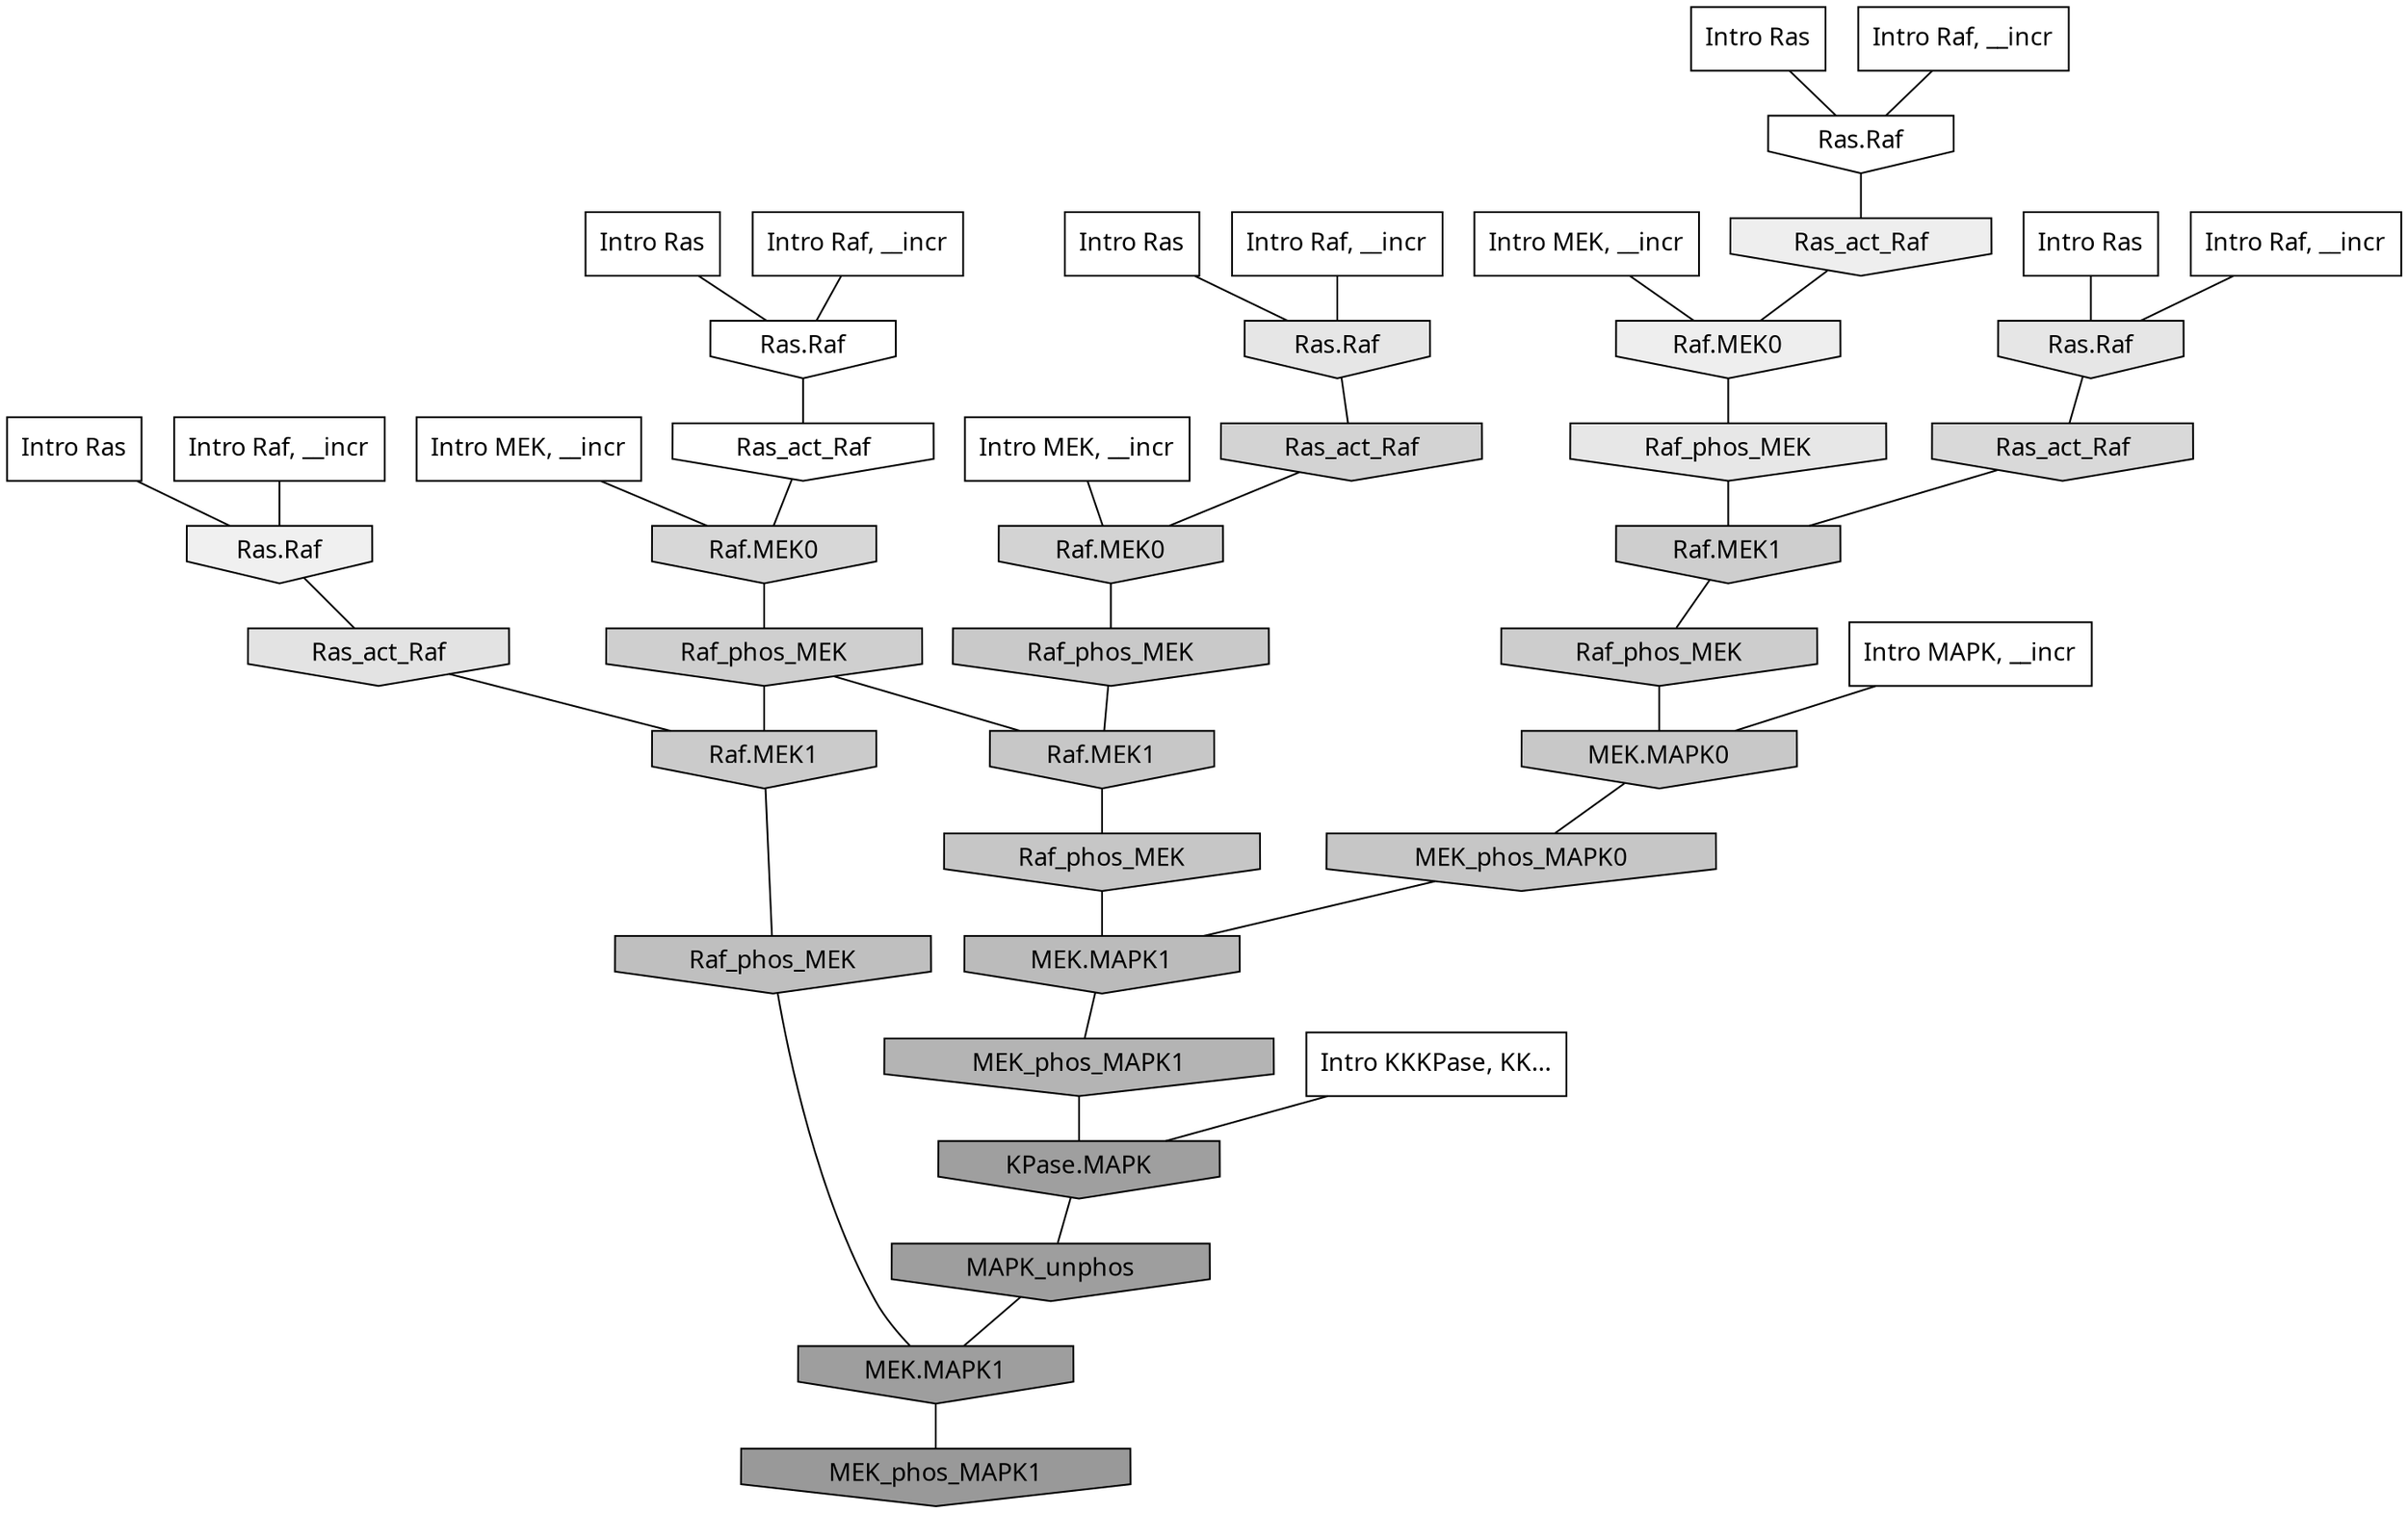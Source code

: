 digraph G{
  rankdir="TB";
  ranksep=0.30;
  node [fontname="CMU Serif"];
  edge [fontname="CMU Serif"];
  
  3 [label="Intro Ras", shape=rectangle, style=filled, fillcolor="0.000 0.000 1.000"]
  
  18 [label="Intro Ras", shape=rectangle, style=filled, fillcolor="0.000 0.000 1.000"]
  
  41 [label="Intro Ras", shape=rectangle, style=filled, fillcolor="0.000 0.000 1.000"]
  
  46 [label="Intro Ras", shape=rectangle, style=filled, fillcolor="0.000 0.000 1.000"]
  
  50 [label="Intro Ras", shape=rectangle, style=filled, fillcolor="0.000 0.000 1.000"]
  
  124 [label="Intro Raf, __incr", shape=rectangle, style=filled, fillcolor="0.000 0.000 1.000"]
  
  847 [label="Intro Raf, __incr", shape=rectangle, style=filled, fillcolor="0.000 0.000 1.000"]
  
  979 [label="Intro Raf, __incr", shape=rectangle, style=filled, fillcolor="0.000 0.000 1.000"]
  
  1018 [label="Intro Raf, __incr", shape=rectangle, style=filled, fillcolor="0.000 0.000 1.000"]
  
  1021 [label="Intro Raf, __incr", shape=rectangle, style=filled, fillcolor="0.000 0.000 1.000"]
  
  1430 [label="Intro MEK, __incr", shape=rectangle, style=filled, fillcolor="0.000 0.000 1.000"]
  
  1813 [label="Intro MEK, __incr", shape=rectangle, style=filled, fillcolor="0.000 0.000 1.000"]
  
  2095 [label="Intro MEK, __incr", shape=rectangle, style=filled, fillcolor="0.000 0.000 1.000"]
  
  3099 [label="Intro MAPK, __incr", shape=rectangle, style=filled, fillcolor="0.000 0.000 1.000"]
  
  3145 [label="Intro KKKPase, KK...", shape=rectangle, style=filled, fillcolor="0.000 0.000 1.000"]
  
  3259 [label="Ras.Raf", shape=invhouse, style=filled, fillcolor="0.000 0.000 1.000"]
  
  3271 [label="Ras.Raf", shape=invhouse, style=filled, fillcolor="0.000 0.000 1.000"]
  
  3299 [label="Ras_act_Raf", shape=invhouse, style=filled, fillcolor="0.000 0.000 1.000"]
  
  3979 [label="Ras.Raf", shape=invhouse, style=filled, fillcolor="0.000 0.000 0.940"]
  
  4129 [label="Ras_act_Raf", shape=invhouse, style=filled, fillcolor="0.000 0.000 0.932"]
  
  4132 [label="Raf.MEK0", shape=invhouse, style=filled, fillcolor="0.000 0.000 0.932"]
  
  4593 [label="Raf_phos_MEK", shape=invhouse, style=filled, fillcolor="0.000 0.000 0.905"]
  
  4659 [label="Ras.Raf", shape=invhouse, style=filled, fillcolor="0.000 0.000 0.902"]
  
  4718 [label="Ras.Raf", shape=invhouse, style=filled, fillcolor="0.000 0.000 0.899"]
  
  4903 [label="Ras_act_Raf", shape=invhouse, style=filled, fillcolor="0.000 0.000 0.890"]
  
  5721 [label="Ras_act_Raf", shape=invhouse, style=filled, fillcolor="0.000 0.000 0.851"]
  
  5964 [label="Raf.MEK0", shape=invhouse, style=filled, fillcolor="0.000 0.000 0.842"]
  
  6291 [label="Ras_act_Raf", shape=invhouse, style=filled, fillcolor="0.000 0.000 0.828"]
  
  6293 [label="Raf.MEK0", shape=invhouse, style=filled, fillcolor="0.000 0.000 0.828"]
  
  6816 [label="Raf_phos_MEK", shape=invhouse, style=filled, fillcolor="0.000 0.000 0.811"]
  
  6916 [label="Raf.MEK1", shape=invhouse, style=filled, fillcolor="0.000 0.000 0.808"]
  
  7046 [label="Raf_phos_MEK", shape=invhouse, style=filled, fillcolor="0.000 0.000 0.804"]
  
  7522 [label="Raf.MEK1", shape=invhouse, style=filled, fillcolor="0.000 0.000 0.793"]
  
  7732 [label="Raf_phos_MEK", shape=invhouse, style=filled, fillcolor="0.000 0.000 0.787"]
  
  7821 [label="MEK.MAPK0", shape=invhouse, style=filled, fillcolor="0.000 0.000 0.785"]
  
  7974 [label="Raf.MEK1", shape=invhouse, style=filled, fillcolor="0.000 0.000 0.780"]
  
  8271 [label="MEK_phos_MAPK0", shape=invhouse, style=filled, fillcolor="0.000 0.000 0.774"]
  
  8273 [label="Raf_phos_MEK", shape=invhouse, style=filled, fillcolor="0.000 0.000 0.774"]
  
  9242 [label="Raf_phos_MEK", shape=invhouse, style=filled, fillcolor="0.000 0.000 0.750"]
  
  10225 [label="MEK.MAPK1", shape=invhouse, style=filled, fillcolor="0.000 0.000 0.732"]
  
  11896 [label="MEK_phos_MAPK1", shape=invhouse, style=filled, fillcolor="0.000 0.000 0.706"]
  
  17371 [label="KPase.MAPK", shape=invhouse, style=filled, fillcolor="0.000 0.000 0.624"]
  
  17532 [label="MAPK_unphos", shape=invhouse, style=filled, fillcolor="0.000 0.000 0.619"]
  
  17534 [label="MEK.MAPK1", shape=invhouse, style=filled, fillcolor="0.000 0.000 0.619"]
  
  18139 [label="MEK_phos_MAPK1", shape=invhouse, style=filled, fillcolor="0.000 0.000 0.600"]
  
  
  17534 -> 18139 [dir=none, color="0.000 0.000 0.000"] 
  17532 -> 17534 [dir=none, color="0.000 0.000 0.000"] 
  17371 -> 17532 [dir=none, color="0.000 0.000 0.000"] 
  11896 -> 17371 [dir=none, color="0.000 0.000 0.000"] 
  10225 -> 11896 [dir=none, color="0.000 0.000 0.000"] 
  9242 -> 17534 [dir=none, color="0.000 0.000 0.000"] 
  8273 -> 10225 [dir=none, color="0.000 0.000 0.000"] 
  8271 -> 10225 [dir=none, color="0.000 0.000 0.000"] 
  7974 -> 8273 [dir=none, color="0.000 0.000 0.000"] 
  7821 -> 8271 [dir=none, color="0.000 0.000 0.000"] 
  7732 -> 7974 [dir=none, color="0.000 0.000 0.000"] 
  7522 -> 9242 [dir=none, color="0.000 0.000 0.000"] 
  7046 -> 7821 [dir=none, color="0.000 0.000 0.000"] 
  6916 -> 7046 [dir=none, color="0.000 0.000 0.000"] 
  6816 -> 7522 [dir=none, color="0.000 0.000 0.000"] 
  6816 -> 7974 [dir=none, color="0.000 0.000 0.000"] 
  6293 -> 7732 [dir=none, color="0.000 0.000 0.000"] 
  6291 -> 6293 [dir=none, color="0.000 0.000 0.000"] 
  5964 -> 6816 [dir=none, color="0.000 0.000 0.000"] 
  5721 -> 6916 [dir=none, color="0.000 0.000 0.000"] 
  4903 -> 7522 [dir=none, color="0.000 0.000 0.000"] 
  4718 -> 6291 [dir=none, color="0.000 0.000 0.000"] 
  4659 -> 5721 [dir=none, color="0.000 0.000 0.000"] 
  4593 -> 6916 [dir=none, color="0.000 0.000 0.000"] 
  4132 -> 4593 [dir=none, color="0.000 0.000 0.000"] 
  4129 -> 4132 [dir=none, color="0.000 0.000 0.000"] 
  3979 -> 4903 [dir=none, color="0.000 0.000 0.000"] 
  3299 -> 5964 [dir=none, color="0.000 0.000 0.000"] 
  3271 -> 4129 [dir=none, color="0.000 0.000 0.000"] 
  3259 -> 3299 [dir=none, color="0.000 0.000 0.000"] 
  3145 -> 17371 [dir=none, color="0.000 0.000 0.000"] 
  3099 -> 7821 [dir=none, color="0.000 0.000 0.000"] 
  2095 -> 5964 [dir=none, color="0.000 0.000 0.000"] 
  1813 -> 4132 [dir=none, color="0.000 0.000 0.000"] 
  1430 -> 6293 [dir=none, color="0.000 0.000 0.000"] 
  1021 -> 3979 [dir=none, color="0.000 0.000 0.000"] 
  1018 -> 3259 [dir=none, color="0.000 0.000 0.000"] 
  979 -> 3271 [dir=none, color="0.000 0.000 0.000"] 
  847 -> 4718 [dir=none, color="0.000 0.000 0.000"] 
  124 -> 4659 [dir=none, color="0.000 0.000 0.000"] 
  50 -> 3271 [dir=none, color="0.000 0.000 0.000"] 
  46 -> 4718 [dir=none, color="0.000 0.000 0.000"] 
  41 -> 3259 [dir=none, color="0.000 0.000 0.000"] 
  18 -> 4659 [dir=none, color="0.000 0.000 0.000"] 
  3 -> 3979 [dir=none, color="0.000 0.000 0.000"] 
  
  }
